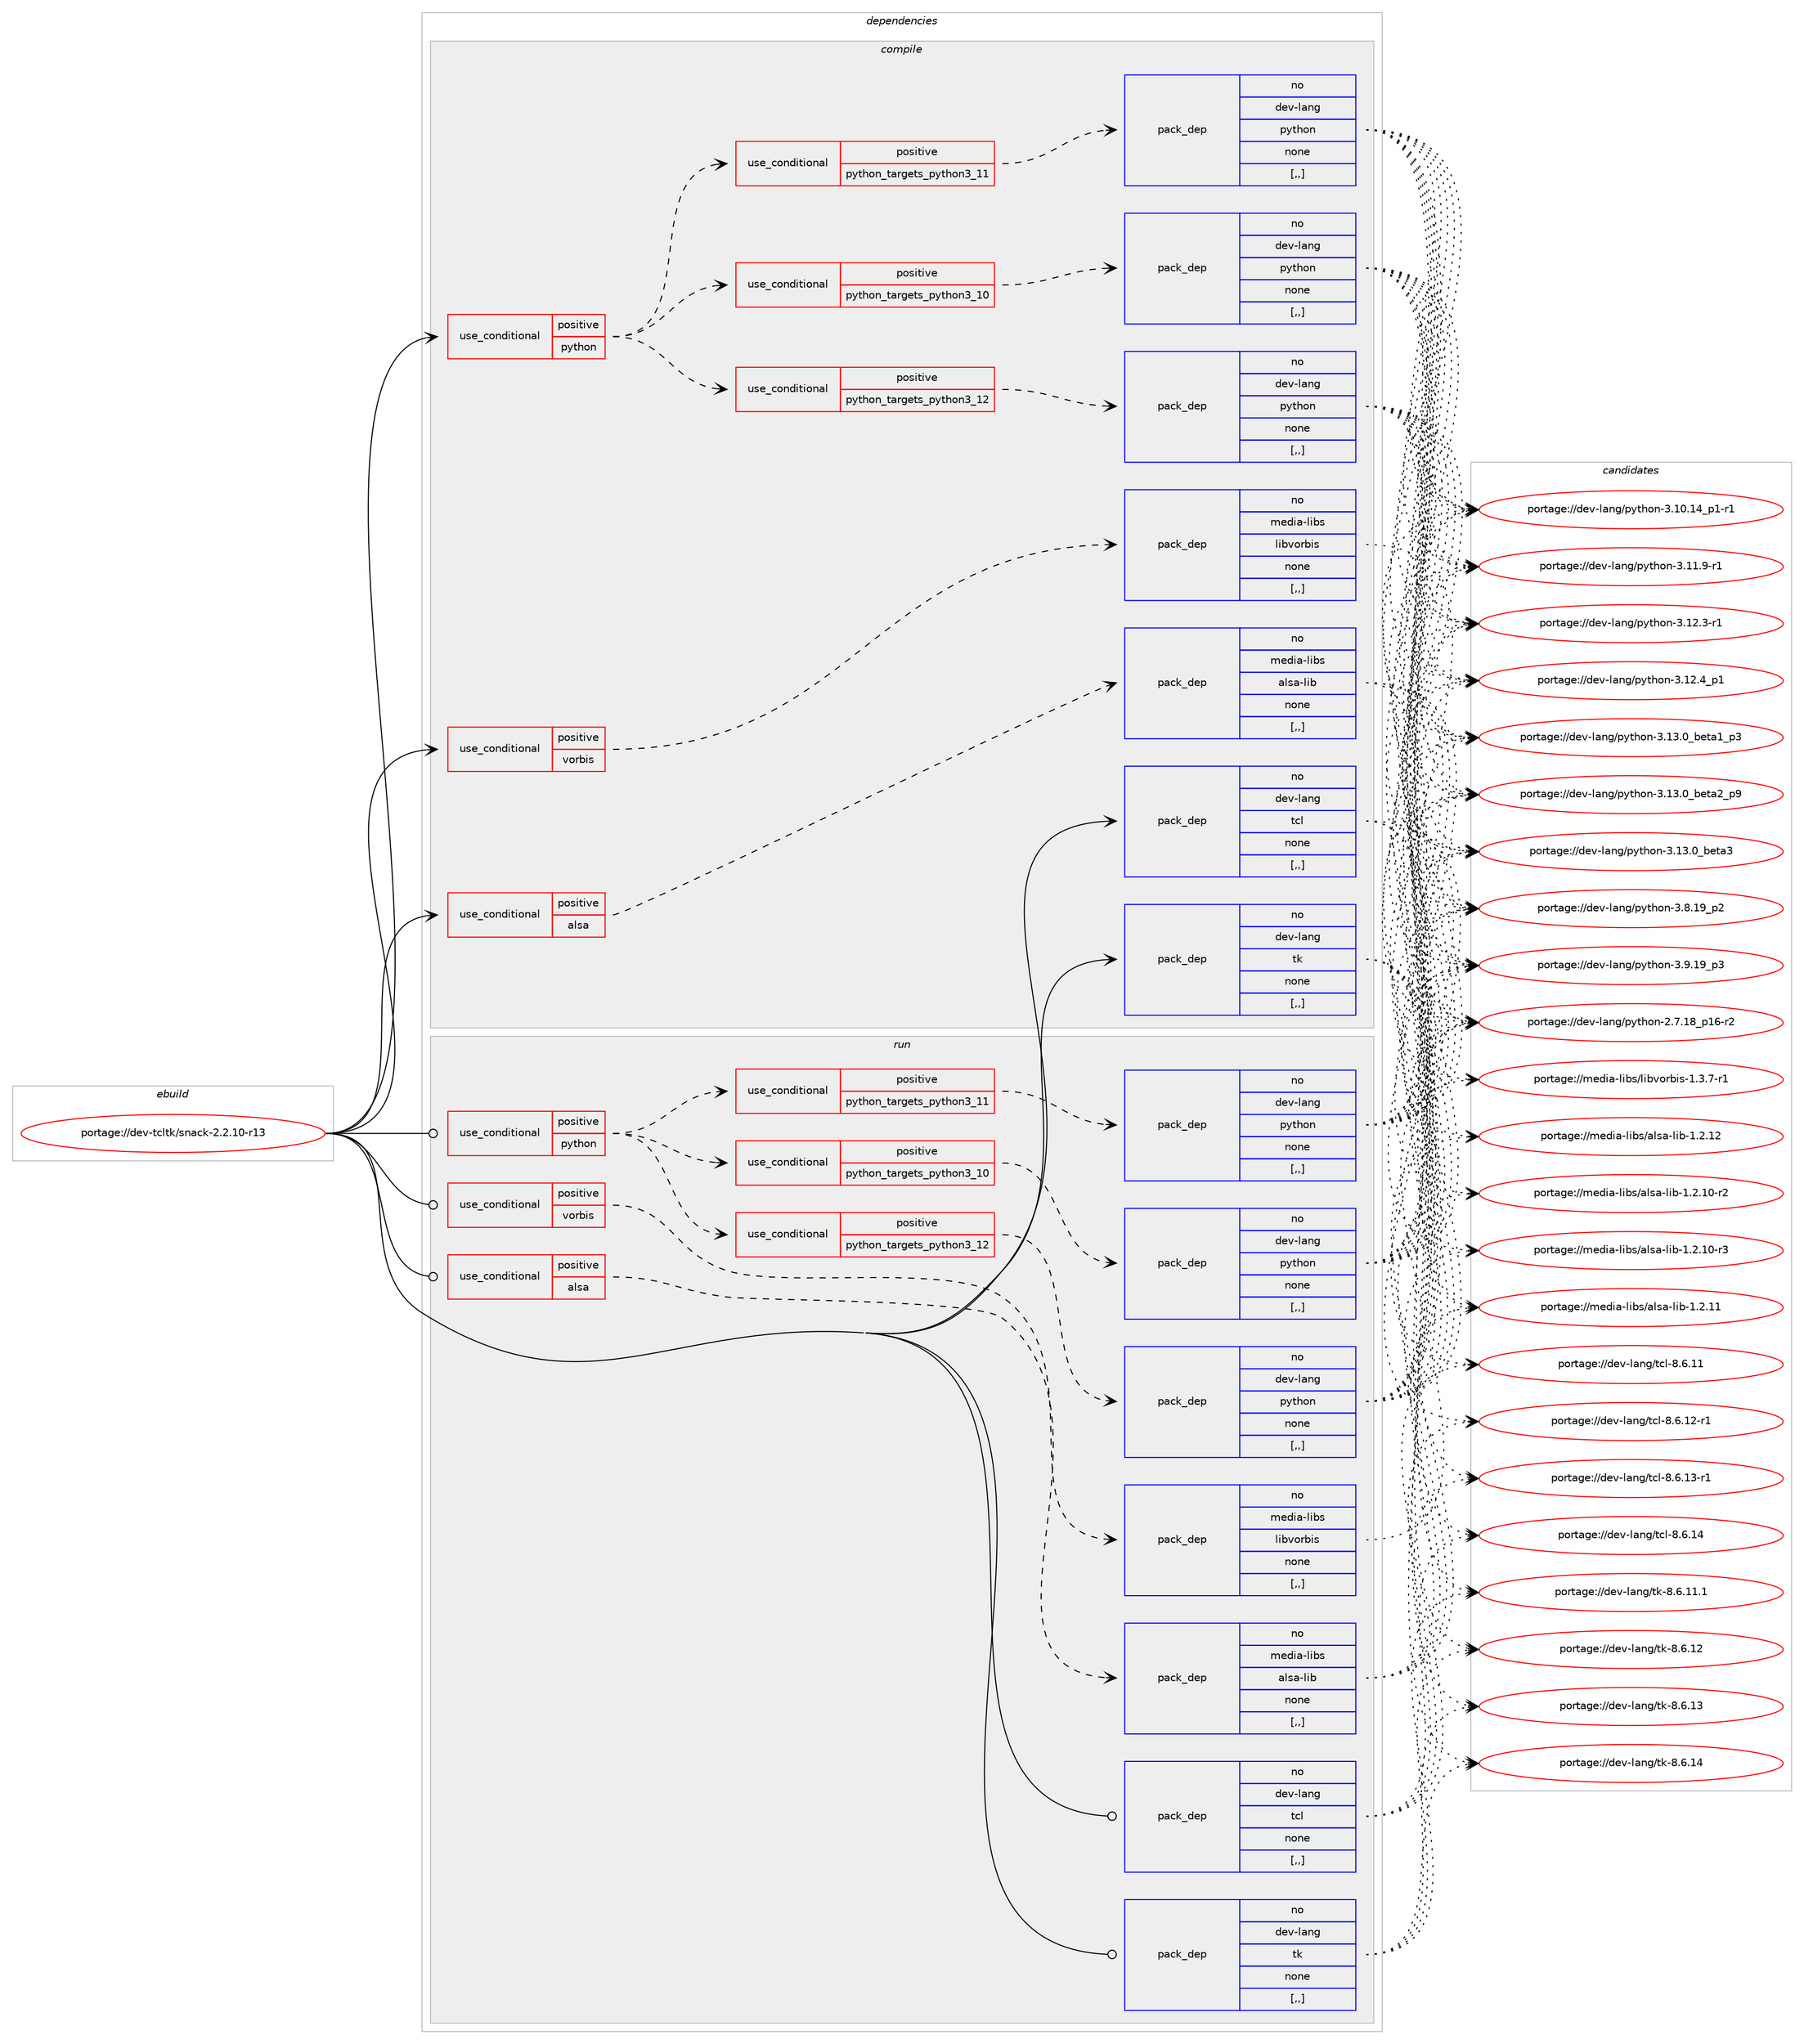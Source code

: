 digraph prolog {

# *************
# Graph options
# *************

newrank=true;
concentrate=true;
compound=true;
graph [rankdir=LR,fontname=Helvetica,fontsize=10,ranksep=1.5];#, ranksep=2.5, nodesep=0.2];
edge  [arrowhead=vee];
node  [fontname=Helvetica,fontsize=10];

# **********
# The ebuild
# **********

subgraph cluster_leftcol {
color=gray;
rank=same;
label=<<i>ebuild</i>>;
id [label="portage://dev-tcltk/snack-2.2.10-r13", color=red, width=4, href="../dev-tcltk/snack-2.2.10-r13.svg"];
}

# ****************
# The dependencies
# ****************

subgraph cluster_midcol {
color=gray;
label=<<i>dependencies</i>>;
subgraph cluster_compile {
fillcolor="#eeeeee";
style=filled;
label=<<i>compile</i>>;
subgraph cond57642 {
dependency204573 [label=<<TABLE BORDER="0" CELLBORDER="1" CELLSPACING="0" CELLPADDING="4"><TR><TD ROWSPAN="3" CELLPADDING="10">use_conditional</TD></TR><TR><TD>positive</TD></TR><TR><TD>alsa</TD></TR></TABLE>>, shape=none, color=red];
subgraph pack145557 {
dependency204574 [label=<<TABLE BORDER="0" CELLBORDER="1" CELLSPACING="0" CELLPADDING="4" WIDTH="220"><TR><TD ROWSPAN="6" CELLPADDING="30">pack_dep</TD></TR><TR><TD WIDTH="110">no</TD></TR><TR><TD>media-libs</TD></TR><TR><TD>alsa-lib</TD></TR><TR><TD>none</TD></TR><TR><TD>[,,]</TD></TR></TABLE>>, shape=none, color=blue];
}
dependency204573:e -> dependency204574:w [weight=20,style="dashed",arrowhead="vee"];
}
id:e -> dependency204573:w [weight=20,style="solid",arrowhead="vee"];
subgraph cond57643 {
dependency204575 [label=<<TABLE BORDER="0" CELLBORDER="1" CELLSPACING="0" CELLPADDING="4"><TR><TD ROWSPAN="3" CELLPADDING="10">use_conditional</TD></TR><TR><TD>positive</TD></TR><TR><TD>python</TD></TR></TABLE>>, shape=none, color=red];
subgraph cond57644 {
dependency204576 [label=<<TABLE BORDER="0" CELLBORDER="1" CELLSPACING="0" CELLPADDING="4"><TR><TD ROWSPAN="3" CELLPADDING="10">use_conditional</TD></TR><TR><TD>positive</TD></TR><TR><TD>python_targets_python3_10</TD></TR></TABLE>>, shape=none, color=red];
subgraph pack145558 {
dependency204577 [label=<<TABLE BORDER="0" CELLBORDER="1" CELLSPACING="0" CELLPADDING="4" WIDTH="220"><TR><TD ROWSPAN="6" CELLPADDING="30">pack_dep</TD></TR><TR><TD WIDTH="110">no</TD></TR><TR><TD>dev-lang</TD></TR><TR><TD>python</TD></TR><TR><TD>none</TD></TR><TR><TD>[,,]</TD></TR></TABLE>>, shape=none, color=blue];
}
dependency204576:e -> dependency204577:w [weight=20,style="dashed",arrowhead="vee"];
}
dependency204575:e -> dependency204576:w [weight=20,style="dashed",arrowhead="vee"];
subgraph cond57645 {
dependency204578 [label=<<TABLE BORDER="0" CELLBORDER="1" CELLSPACING="0" CELLPADDING="4"><TR><TD ROWSPAN="3" CELLPADDING="10">use_conditional</TD></TR><TR><TD>positive</TD></TR><TR><TD>python_targets_python3_11</TD></TR></TABLE>>, shape=none, color=red];
subgraph pack145559 {
dependency204579 [label=<<TABLE BORDER="0" CELLBORDER="1" CELLSPACING="0" CELLPADDING="4" WIDTH="220"><TR><TD ROWSPAN="6" CELLPADDING="30">pack_dep</TD></TR><TR><TD WIDTH="110">no</TD></TR><TR><TD>dev-lang</TD></TR><TR><TD>python</TD></TR><TR><TD>none</TD></TR><TR><TD>[,,]</TD></TR></TABLE>>, shape=none, color=blue];
}
dependency204578:e -> dependency204579:w [weight=20,style="dashed",arrowhead="vee"];
}
dependency204575:e -> dependency204578:w [weight=20,style="dashed",arrowhead="vee"];
subgraph cond57646 {
dependency204580 [label=<<TABLE BORDER="0" CELLBORDER="1" CELLSPACING="0" CELLPADDING="4"><TR><TD ROWSPAN="3" CELLPADDING="10">use_conditional</TD></TR><TR><TD>positive</TD></TR><TR><TD>python_targets_python3_12</TD></TR></TABLE>>, shape=none, color=red];
subgraph pack145560 {
dependency204581 [label=<<TABLE BORDER="0" CELLBORDER="1" CELLSPACING="0" CELLPADDING="4" WIDTH="220"><TR><TD ROWSPAN="6" CELLPADDING="30">pack_dep</TD></TR><TR><TD WIDTH="110">no</TD></TR><TR><TD>dev-lang</TD></TR><TR><TD>python</TD></TR><TR><TD>none</TD></TR><TR><TD>[,,]</TD></TR></TABLE>>, shape=none, color=blue];
}
dependency204580:e -> dependency204581:w [weight=20,style="dashed",arrowhead="vee"];
}
dependency204575:e -> dependency204580:w [weight=20,style="dashed",arrowhead="vee"];
}
id:e -> dependency204575:w [weight=20,style="solid",arrowhead="vee"];
subgraph cond57647 {
dependency204582 [label=<<TABLE BORDER="0" CELLBORDER="1" CELLSPACING="0" CELLPADDING="4"><TR><TD ROWSPAN="3" CELLPADDING="10">use_conditional</TD></TR><TR><TD>positive</TD></TR><TR><TD>vorbis</TD></TR></TABLE>>, shape=none, color=red];
subgraph pack145561 {
dependency204583 [label=<<TABLE BORDER="0" CELLBORDER="1" CELLSPACING="0" CELLPADDING="4" WIDTH="220"><TR><TD ROWSPAN="6" CELLPADDING="30">pack_dep</TD></TR><TR><TD WIDTH="110">no</TD></TR><TR><TD>media-libs</TD></TR><TR><TD>libvorbis</TD></TR><TR><TD>none</TD></TR><TR><TD>[,,]</TD></TR></TABLE>>, shape=none, color=blue];
}
dependency204582:e -> dependency204583:w [weight=20,style="dashed",arrowhead="vee"];
}
id:e -> dependency204582:w [weight=20,style="solid",arrowhead="vee"];
subgraph pack145562 {
dependency204584 [label=<<TABLE BORDER="0" CELLBORDER="1" CELLSPACING="0" CELLPADDING="4" WIDTH="220"><TR><TD ROWSPAN="6" CELLPADDING="30">pack_dep</TD></TR><TR><TD WIDTH="110">no</TD></TR><TR><TD>dev-lang</TD></TR><TR><TD>tcl</TD></TR><TR><TD>none</TD></TR><TR><TD>[,,]</TD></TR></TABLE>>, shape=none, color=blue];
}
id:e -> dependency204584:w [weight=20,style="solid",arrowhead="vee"];
subgraph pack145563 {
dependency204585 [label=<<TABLE BORDER="0" CELLBORDER="1" CELLSPACING="0" CELLPADDING="4" WIDTH="220"><TR><TD ROWSPAN="6" CELLPADDING="30">pack_dep</TD></TR><TR><TD WIDTH="110">no</TD></TR><TR><TD>dev-lang</TD></TR><TR><TD>tk</TD></TR><TR><TD>none</TD></TR><TR><TD>[,,]</TD></TR></TABLE>>, shape=none, color=blue];
}
id:e -> dependency204585:w [weight=20,style="solid",arrowhead="vee"];
}
subgraph cluster_compileandrun {
fillcolor="#eeeeee";
style=filled;
label=<<i>compile and run</i>>;
}
subgraph cluster_run {
fillcolor="#eeeeee";
style=filled;
label=<<i>run</i>>;
subgraph cond57648 {
dependency204586 [label=<<TABLE BORDER="0" CELLBORDER="1" CELLSPACING="0" CELLPADDING="4"><TR><TD ROWSPAN="3" CELLPADDING="10">use_conditional</TD></TR><TR><TD>positive</TD></TR><TR><TD>alsa</TD></TR></TABLE>>, shape=none, color=red];
subgraph pack145564 {
dependency204587 [label=<<TABLE BORDER="0" CELLBORDER="1" CELLSPACING="0" CELLPADDING="4" WIDTH="220"><TR><TD ROWSPAN="6" CELLPADDING="30">pack_dep</TD></TR><TR><TD WIDTH="110">no</TD></TR><TR><TD>media-libs</TD></TR><TR><TD>alsa-lib</TD></TR><TR><TD>none</TD></TR><TR><TD>[,,]</TD></TR></TABLE>>, shape=none, color=blue];
}
dependency204586:e -> dependency204587:w [weight=20,style="dashed",arrowhead="vee"];
}
id:e -> dependency204586:w [weight=20,style="solid",arrowhead="odot"];
subgraph cond57649 {
dependency204588 [label=<<TABLE BORDER="0" CELLBORDER="1" CELLSPACING="0" CELLPADDING="4"><TR><TD ROWSPAN="3" CELLPADDING="10">use_conditional</TD></TR><TR><TD>positive</TD></TR><TR><TD>python</TD></TR></TABLE>>, shape=none, color=red];
subgraph cond57650 {
dependency204589 [label=<<TABLE BORDER="0" CELLBORDER="1" CELLSPACING="0" CELLPADDING="4"><TR><TD ROWSPAN="3" CELLPADDING="10">use_conditional</TD></TR><TR><TD>positive</TD></TR><TR><TD>python_targets_python3_10</TD></TR></TABLE>>, shape=none, color=red];
subgraph pack145565 {
dependency204590 [label=<<TABLE BORDER="0" CELLBORDER="1" CELLSPACING="0" CELLPADDING="4" WIDTH="220"><TR><TD ROWSPAN="6" CELLPADDING="30">pack_dep</TD></TR><TR><TD WIDTH="110">no</TD></TR><TR><TD>dev-lang</TD></TR><TR><TD>python</TD></TR><TR><TD>none</TD></TR><TR><TD>[,,]</TD></TR></TABLE>>, shape=none, color=blue];
}
dependency204589:e -> dependency204590:w [weight=20,style="dashed",arrowhead="vee"];
}
dependency204588:e -> dependency204589:w [weight=20,style="dashed",arrowhead="vee"];
subgraph cond57651 {
dependency204591 [label=<<TABLE BORDER="0" CELLBORDER="1" CELLSPACING="0" CELLPADDING="4"><TR><TD ROWSPAN="3" CELLPADDING="10">use_conditional</TD></TR><TR><TD>positive</TD></TR><TR><TD>python_targets_python3_11</TD></TR></TABLE>>, shape=none, color=red];
subgraph pack145566 {
dependency204592 [label=<<TABLE BORDER="0" CELLBORDER="1" CELLSPACING="0" CELLPADDING="4" WIDTH="220"><TR><TD ROWSPAN="6" CELLPADDING="30">pack_dep</TD></TR><TR><TD WIDTH="110">no</TD></TR><TR><TD>dev-lang</TD></TR><TR><TD>python</TD></TR><TR><TD>none</TD></TR><TR><TD>[,,]</TD></TR></TABLE>>, shape=none, color=blue];
}
dependency204591:e -> dependency204592:w [weight=20,style="dashed",arrowhead="vee"];
}
dependency204588:e -> dependency204591:w [weight=20,style="dashed",arrowhead="vee"];
subgraph cond57652 {
dependency204593 [label=<<TABLE BORDER="0" CELLBORDER="1" CELLSPACING="0" CELLPADDING="4"><TR><TD ROWSPAN="3" CELLPADDING="10">use_conditional</TD></TR><TR><TD>positive</TD></TR><TR><TD>python_targets_python3_12</TD></TR></TABLE>>, shape=none, color=red];
subgraph pack145567 {
dependency204594 [label=<<TABLE BORDER="0" CELLBORDER="1" CELLSPACING="0" CELLPADDING="4" WIDTH="220"><TR><TD ROWSPAN="6" CELLPADDING="30">pack_dep</TD></TR><TR><TD WIDTH="110">no</TD></TR><TR><TD>dev-lang</TD></TR><TR><TD>python</TD></TR><TR><TD>none</TD></TR><TR><TD>[,,]</TD></TR></TABLE>>, shape=none, color=blue];
}
dependency204593:e -> dependency204594:w [weight=20,style="dashed",arrowhead="vee"];
}
dependency204588:e -> dependency204593:w [weight=20,style="dashed",arrowhead="vee"];
}
id:e -> dependency204588:w [weight=20,style="solid",arrowhead="odot"];
subgraph cond57653 {
dependency204595 [label=<<TABLE BORDER="0" CELLBORDER="1" CELLSPACING="0" CELLPADDING="4"><TR><TD ROWSPAN="3" CELLPADDING="10">use_conditional</TD></TR><TR><TD>positive</TD></TR><TR><TD>vorbis</TD></TR></TABLE>>, shape=none, color=red];
subgraph pack145568 {
dependency204596 [label=<<TABLE BORDER="0" CELLBORDER="1" CELLSPACING="0" CELLPADDING="4" WIDTH="220"><TR><TD ROWSPAN="6" CELLPADDING="30">pack_dep</TD></TR><TR><TD WIDTH="110">no</TD></TR><TR><TD>media-libs</TD></TR><TR><TD>libvorbis</TD></TR><TR><TD>none</TD></TR><TR><TD>[,,]</TD></TR></TABLE>>, shape=none, color=blue];
}
dependency204595:e -> dependency204596:w [weight=20,style="dashed",arrowhead="vee"];
}
id:e -> dependency204595:w [weight=20,style="solid",arrowhead="odot"];
subgraph pack145569 {
dependency204597 [label=<<TABLE BORDER="0" CELLBORDER="1" CELLSPACING="0" CELLPADDING="4" WIDTH="220"><TR><TD ROWSPAN="6" CELLPADDING="30">pack_dep</TD></TR><TR><TD WIDTH="110">no</TD></TR><TR><TD>dev-lang</TD></TR><TR><TD>tcl</TD></TR><TR><TD>none</TD></TR><TR><TD>[,,]</TD></TR></TABLE>>, shape=none, color=blue];
}
id:e -> dependency204597:w [weight=20,style="solid",arrowhead="odot"];
subgraph pack145570 {
dependency204598 [label=<<TABLE BORDER="0" CELLBORDER="1" CELLSPACING="0" CELLPADDING="4" WIDTH="220"><TR><TD ROWSPAN="6" CELLPADDING="30">pack_dep</TD></TR><TR><TD WIDTH="110">no</TD></TR><TR><TD>dev-lang</TD></TR><TR><TD>tk</TD></TR><TR><TD>none</TD></TR><TR><TD>[,,]</TD></TR></TABLE>>, shape=none, color=blue];
}
id:e -> dependency204598:w [weight=20,style="solid",arrowhead="odot"];
}
}

# **************
# The candidates
# **************

subgraph cluster_choices {
rank=same;
color=gray;
label=<<i>candidates</i>>;

subgraph choice145557 {
color=black;
nodesep=1;
choice1091011001059745108105981154797108115974510810598454946504649484511450 [label="portage://media-libs/alsa-lib-1.2.10-r2", color=red, width=4,href="../media-libs/alsa-lib-1.2.10-r2.svg"];
choice1091011001059745108105981154797108115974510810598454946504649484511451 [label="portage://media-libs/alsa-lib-1.2.10-r3", color=red, width=4,href="../media-libs/alsa-lib-1.2.10-r3.svg"];
choice109101100105974510810598115479710811597451081059845494650464949 [label="portage://media-libs/alsa-lib-1.2.11", color=red, width=4,href="../media-libs/alsa-lib-1.2.11.svg"];
choice109101100105974510810598115479710811597451081059845494650464950 [label="portage://media-libs/alsa-lib-1.2.12", color=red, width=4,href="../media-libs/alsa-lib-1.2.12.svg"];
dependency204574:e -> choice1091011001059745108105981154797108115974510810598454946504649484511450:w [style=dotted,weight="100"];
dependency204574:e -> choice1091011001059745108105981154797108115974510810598454946504649484511451:w [style=dotted,weight="100"];
dependency204574:e -> choice109101100105974510810598115479710811597451081059845494650464949:w [style=dotted,weight="100"];
dependency204574:e -> choice109101100105974510810598115479710811597451081059845494650464950:w [style=dotted,weight="100"];
}
subgraph choice145558 {
color=black;
nodesep=1;
choice100101118451089711010347112121116104111110455046554649569511249544511450 [label="portage://dev-lang/python-2.7.18_p16-r2", color=red, width=4,href="../dev-lang/python-2.7.18_p16-r2.svg"];
choice100101118451089711010347112121116104111110455146494846495295112494511449 [label="portage://dev-lang/python-3.10.14_p1-r1", color=red, width=4,href="../dev-lang/python-3.10.14_p1-r1.svg"];
choice100101118451089711010347112121116104111110455146494946574511449 [label="portage://dev-lang/python-3.11.9-r1", color=red, width=4,href="../dev-lang/python-3.11.9-r1.svg"];
choice100101118451089711010347112121116104111110455146495046514511449 [label="portage://dev-lang/python-3.12.3-r1", color=red, width=4,href="../dev-lang/python-3.12.3-r1.svg"];
choice100101118451089711010347112121116104111110455146495046529511249 [label="portage://dev-lang/python-3.12.4_p1", color=red, width=4,href="../dev-lang/python-3.12.4_p1.svg"];
choice10010111845108971101034711212111610411111045514649514648959810111697499511251 [label="portage://dev-lang/python-3.13.0_beta1_p3", color=red, width=4,href="../dev-lang/python-3.13.0_beta1_p3.svg"];
choice10010111845108971101034711212111610411111045514649514648959810111697509511257 [label="portage://dev-lang/python-3.13.0_beta2_p9", color=red, width=4,href="../dev-lang/python-3.13.0_beta2_p9.svg"];
choice1001011184510897110103471121211161041111104551464951464895981011169751 [label="portage://dev-lang/python-3.13.0_beta3", color=red, width=4,href="../dev-lang/python-3.13.0_beta3.svg"];
choice100101118451089711010347112121116104111110455146564649579511250 [label="portage://dev-lang/python-3.8.19_p2", color=red, width=4,href="../dev-lang/python-3.8.19_p2.svg"];
choice100101118451089711010347112121116104111110455146574649579511251 [label="portage://dev-lang/python-3.9.19_p3", color=red, width=4,href="../dev-lang/python-3.9.19_p3.svg"];
dependency204577:e -> choice100101118451089711010347112121116104111110455046554649569511249544511450:w [style=dotted,weight="100"];
dependency204577:e -> choice100101118451089711010347112121116104111110455146494846495295112494511449:w [style=dotted,weight="100"];
dependency204577:e -> choice100101118451089711010347112121116104111110455146494946574511449:w [style=dotted,weight="100"];
dependency204577:e -> choice100101118451089711010347112121116104111110455146495046514511449:w [style=dotted,weight="100"];
dependency204577:e -> choice100101118451089711010347112121116104111110455146495046529511249:w [style=dotted,weight="100"];
dependency204577:e -> choice10010111845108971101034711212111610411111045514649514648959810111697499511251:w [style=dotted,weight="100"];
dependency204577:e -> choice10010111845108971101034711212111610411111045514649514648959810111697509511257:w [style=dotted,weight="100"];
dependency204577:e -> choice1001011184510897110103471121211161041111104551464951464895981011169751:w [style=dotted,weight="100"];
dependency204577:e -> choice100101118451089711010347112121116104111110455146564649579511250:w [style=dotted,weight="100"];
dependency204577:e -> choice100101118451089711010347112121116104111110455146574649579511251:w [style=dotted,weight="100"];
}
subgraph choice145559 {
color=black;
nodesep=1;
choice100101118451089711010347112121116104111110455046554649569511249544511450 [label="portage://dev-lang/python-2.7.18_p16-r2", color=red, width=4,href="../dev-lang/python-2.7.18_p16-r2.svg"];
choice100101118451089711010347112121116104111110455146494846495295112494511449 [label="portage://dev-lang/python-3.10.14_p1-r1", color=red, width=4,href="../dev-lang/python-3.10.14_p1-r1.svg"];
choice100101118451089711010347112121116104111110455146494946574511449 [label="portage://dev-lang/python-3.11.9-r1", color=red, width=4,href="../dev-lang/python-3.11.9-r1.svg"];
choice100101118451089711010347112121116104111110455146495046514511449 [label="portage://dev-lang/python-3.12.3-r1", color=red, width=4,href="../dev-lang/python-3.12.3-r1.svg"];
choice100101118451089711010347112121116104111110455146495046529511249 [label="portage://dev-lang/python-3.12.4_p1", color=red, width=4,href="../dev-lang/python-3.12.4_p1.svg"];
choice10010111845108971101034711212111610411111045514649514648959810111697499511251 [label="portage://dev-lang/python-3.13.0_beta1_p3", color=red, width=4,href="../dev-lang/python-3.13.0_beta1_p3.svg"];
choice10010111845108971101034711212111610411111045514649514648959810111697509511257 [label="portage://dev-lang/python-3.13.0_beta2_p9", color=red, width=4,href="../dev-lang/python-3.13.0_beta2_p9.svg"];
choice1001011184510897110103471121211161041111104551464951464895981011169751 [label="portage://dev-lang/python-3.13.0_beta3", color=red, width=4,href="../dev-lang/python-3.13.0_beta3.svg"];
choice100101118451089711010347112121116104111110455146564649579511250 [label="portage://dev-lang/python-3.8.19_p2", color=red, width=4,href="../dev-lang/python-3.8.19_p2.svg"];
choice100101118451089711010347112121116104111110455146574649579511251 [label="portage://dev-lang/python-3.9.19_p3", color=red, width=4,href="../dev-lang/python-3.9.19_p3.svg"];
dependency204579:e -> choice100101118451089711010347112121116104111110455046554649569511249544511450:w [style=dotted,weight="100"];
dependency204579:e -> choice100101118451089711010347112121116104111110455146494846495295112494511449:w [style=dotted,weight="100"];
dependency204579:e -> choice100101118451089711010347112121116104111110455146494946574511449:w [style=dotted,weight="100"];
dependency204579:e -> choice100101118451089711010347112121116104111110455146495046514511449:w [style=dotted,weight="100"];
dependency204579:e -> choice100101118451089711010347112121116104111110455146495046529511249:w [style=dotted,weight="100"];
dependency204579:e -> choice10010111845108971101034711212111610411111045514649514648959810111697499511251:w [style=dotted,weight="100"];
dependency204579:e -> choice10010111845108971101034711212111610411111045514649514648959810111697509511257:w [style=dotted,weight="100"];
dependency204579:e -> choice1001011184510897110103471121211161041111104551464951464895981011169751:w [style=dotted,weight="100"];
dependency204579:e -> choice100101118451089711010347112121116104111110455146564649579511250:w [style=dotted,weight="100"];
dependency204579:e -> choice100101118451089711010347112121116104111110455146574649579511251:w [style=dotted,weight="100"];
}
subgraph choice145560 {
color=black;
nodesep=1;
choice100101118451089711010347112121116104111110455046554649569511249544511450 [label="portage://dev-lang/python-2.7.18_p16-r2", color=red, width=4,href="../dev-lang/python-2.7.18_p16-r2.svg"];
choice100101118451089711010347112121116104111110455146494846495295112494511449 [label="portage://dev-lang/python-3.10.14_p1-r1", color=red, width=4,href="../dev-lang/python-3.10.14_p1-r1.svg"];
choice100101118451089711010347112121116104111110455146494946574511449 [label="portage://dev-lang/python-3.11.9-r1", color=red, width=4,href="../dev-lang/python-3.11.9-r1.svg"];
choice100101118451089711010347112121116104111110455146495046514511449 [label="portage://dev-lang/python-3.12.3-r1", color=red, width=4,href="../dev-lang/python-3.12.3-r1.svg"];
choice100101118451089711010347112121116104111110455146495046529511249 [label="portage://dev-lang/python-3.12.4_p1", color=red, width=4,href="../dev-lang/python-3.12.4_p1.svg"];
choice10010111845108971101034711212111610411111045514649514648959810111697499511251 [label="portage://dev-lang/python-3.13.0_beta1_p3", color=red, width=4,href="../dev-lang/python-3.13.0_beta1_p3.svg"];
choice10010111845108971101034711212111610411111045514649514648959810111697509511257 [label="portage://dev-lang/python-3.13.0_beta2_p9", color=red, width=4,href="../dev-lang/python-3.13.0_beta2_p9.svg"];
choice1001011184510897110103471121211161041111104551464951464895981011169751 [label="portage://dev-lang/python-3.13.0_beta3", color=red, width=4,href="../dev-lang/python-3.13.0_beta3.svg"];
choice100101118451089711010347112121116104111110455146564649579511250 [label="portage://dev-lang/python-3.8.19_p2", color=red, width=4,href="../dev-lang/python-3.8.19_p2.svg"];
choice100101118451089711010347112121116104111110455146574649579511251 [label="portage://dev-lang/python-3.9.19_p3", color=red, width=4,href="../dev-lang/python-3.9.19_p3.svg"];
dependency204581:e -> choice100101118451089711010347112121116104111110455046554649569511249544511450:w [style=dotted,weight="100"];
dependency204581:e -> choice100101118451089711010347112121116104111110455146494846495295112494511449:w [style=dotted,weight="100"];
dependency204581:e -> choice100101118451089711010347112121116104111110455146494946574511449:w [style=dotted,weight="100"];
dependency204581:e -> choice100101118451089711010347112121116104111110455146495046514511449:w [style=dotted,weight="100"];
dependency204581:e -> choice100101118451089711010347112121116104111110455146495046529511249:w [style=dotted,weight="100"];
dependency204581:e -> choice10010111845108971101034711212111610411111045514649514648959810111697499511251:w [style=dotted,weight="100"];
dependency204581:e -> choice10010111845108971101034711212111610411111045514649514648959810111697509511257:w [style=dotted,weight="100"];
dependency204581:e -> choice1001011184510897110103471121211161041111104551464951464895981011169751:w [style=dotted,weight="100"];
dependency204581:e -> choice100101118451089711010347112121116104111110455146564649579511250:w [style=dotted,weight="100"];
dependency204581:e -> choice100101118451089711010347112121116104111110455146574649579511251:w [style=dotted,weight="100"];
}
subgraph choice145561 {
color=black;
nodesep=1;
choice1091011001059745108105981154710810598118111114981051154549465146554511449 [label="portage://media-libs/libvorbis-1.3.7-r1", color=red, width=4,href="../media-libs/libvorbis-1.3.7-r1.svg"];
dependency204583:e -> choice1091011001059745108105981154710810598118111114981051154549465146554511449:w [style=dotted,weight="100"];
}
subgraph choice145562 {
color=black;
nodesep=1;
choice1001011184510897110103471169910845564654464949 [label="portage://dev-lang/tcl-8.6.11", color=red, width=4,href="../dev-lang/tcl-8.6.11.svg"];
choice10010111845108971101034711699108455646544649504511449 [label="portage://dev-lang/tcl-8.6.12-r1", color=red, width=4,href="../dev-lang/tcl-8.6.12-r1.svg"];
choice10010111845108971101034711699108455646544649514511449 [label="portage://dev-lang/tcl-8.6.13-r1", color=red, width=4,href="../dev-lang/tcl-8.6.13-r1.svg"];
choice1001011184510897110103471169910845564654464952 [label="portage://dev-lang/tcl-8.6.14", color=red, width=4,href="../dev-lang/tcl-8.6.14.svg"];
dependency204584:e -> choice1001011184510897110103471169910845564654464949:w [style=dotted,weight="100"];
dependency204584:e -> choice10010111845108971101034711699108455646544649504511449:w [style=dotted,weight="100"];
dependency204584:e -> choice10010111845108971101034711699108455646544649514511449:w [style=dotted,weight="100"];
dependency204584:e -> choice1001011184510897110103471169910845564654464952:w [style=dotted,weight="100"];
}
subgraph choice145563 {
color=black;
nodesep=1;
choice100101118451089711010347116107455646544649494649 [label="portage://dev-lang/tk-8.6.11.1", color=red, width=4,href="../dev-lang/tk-8.6.11.1.svg"];
choice10010111845108971101034711610745564654464950 [label="portage://dev-lang/tk-8.6.12", color=red, width=4,href="../dev-lang/tk-8.6.12.svg"];
choice10010111845108971101034711610745564654464951 [label="portage://dev-lang/tk-8.6.13", color=red, width=4,href="../dev-lang/tk-8.6.13.svg"];
choice10010111845108971101034711610745564654464952 [label="portage://dev-lang/tk-8.6.14", color=red, width=4,href="../dev-lang/tk-8.6.14.svg"];
dependency204585:e -> choice100101118451089711010347116107455646544649494649:w [style=dotted,weight="100"];
dependency204585:e -> choice10010111845108971101034711610745564654464950:w [style=dotted,weight="100"];
dependency204585:e -> choice10010111845108971101034711610745564654464951:w [style=dotted,weight="100"];
dependency204585:e -> choice10010111845108971101034711610745564654464952:w [style=dotted,weight="100"];
}
subgraph choice145564 {
color=black;
nodesep=1;
choice1091011001059745108105981154797108115974510810598454946504649484511450 [label="portage://media-libs/alsa-lib-1.2.10-r2", color=red, width=4,href="../media-libs/alsa-lib-1.2.10-r2.svg"];
choice1091011001059745108105981154797108115974510810598454946504649484511451 [label="portage://media-libs/alsa-lib-1.2.10-r3", color=red, width=4,href="../media-libs/alsa-lib-1.2.10-r3.svg"];
choice109101100105974510810598115479710811597451081059845494650464949 [label="portage://media-libs/alsa-lib-1.2.11", color=red, width=4,href="../media-libs/alsa-lib-1.2.11.svg"];
choice109101100105974510810598115479710811597451081059845494650464950 [label="portage://media-libs/alsa-lib-1.2.12", color=red, width=4,href="../media-libs/alsa-lib-1.2.12.svg"];
dependency204587:e -> choice1091011001059745108105981154797108115974510810598454946504649484511450:w [style=dotted,weight="100"];
dependency204587:e -> choice1091011001059745108105981154797108115974510810598454946504649484511451:w [style=dotted,weight="100"];
dependency204587:e -> choice109101100105974510810598115479710811597451081059845494650464949:w [style=dotted,weight="100"];
dependency204587:e -> choice109101100105974510810598115479710811597451081059845494650464950:w [style=dotted,weight="100"];
}
subgraph choice145565 {
color=black;
nodesep=1;
choice100101118451089711010347112121116104111110455046554649569511249544511450 [label="portage://dev-lang/python-2.7.18_p16-r2", color=red, width=4,href="../dev-lang/python-2.7.18_p16-r2.svg"];
choice100101118451089711010347112121116104111110455146494846495295112494511449 [label="portage://dev-lang/python-3.10.14_p1-r1", color=red, width=4,href="../dev-lang/python-3.10.14_p1-r1.svg"];
choice100101118451089711010347112121116104111110455146494946574511449 [label="portage://dev-lang/python-3.11.9-r1", color=red, width=4,href="../dev-lang/python-3.11.9-r1.svg"];
choice100101118451089711010347112121116104111110455146495046514511449 [label="portage://dev-lang/python-3.12.3-r1", color=red, width=4,href="../dev-lang/python-3.12.3-r1.svg"];
choice100101118451089711010347112121116104111110455146495046529511249 [label="portage://dev-lang/python-3.12.4_p1", color=red, width=4,href="../dev-lang/python-3.12.4_p1.svg"];
choice10010111845108971101034711212111610411111045514649514648959810111697499511251 [label="portage://dev-lang/python-3.13.0_beta1_p3", color=red, width=4,href="../dev-lang/python-3.13.0_beta1_p3.svg"];
choice10010111845108971101034711212111610411111045514649514648959810111697509511257 [label="portage://dev-lang/python-3.13.0_beta2_p9", color=red, width=4,href="../dev-lang/python-3.13.0_beta2_p9.svg"];
choice1001011184510897110103471121211161041111104551464951464895981011169751 [label="portage://dev-lang/python-3.13.0_beta3", color=red, width=4,href="../dev-lang/python-3.13.0_beta3.svg"];
choice100101118451089711010347112121116104111110455146564649579511250 [label="portage://dev-lang/python-3.8.19_p2", color=red, width=4,href="../dev-lang/python-3.8.19_p2.svg"];
choice100101118451089711010347112121116104111110455146574649579511251 [label="portage://dev-lang/python-3.9.19_p3", color=red, width=4,href="../dev-lang/python-3.9.19_p3.svg"];
dependency204590:e -> choice100101118451089711010347112121116104111110455046554649569511249544511450:w [style=dotted,weight="100"];
dependency204590:e -> choice100101118451089711010347112121116104111110455146494846495295112494511449:w [style=dotted,weight="100"];
dependency204590:e -> choice100101118451089711010347112121116104111110455146494946574511449:w [style=dotted,weight="100"];
dependency204590:e -> choice100101118451089711010347112121116104111110455146495046514511449:w [style=dotted,weight="100"];
dependency204590:e -> choice100101118451089711010347112121116104111110455146495046529511249:w [style=dotted,weight="100"];
dependency204590:e -> choice10010111845108971101034711212111610411111045514649514648959810111697499511251:w [style=dotted,weight="100"];
dependency204590:e -> choice10010111845108971101034711212111610411111045514649514648959810111697509511257:w [style=dotted,weight="100"];
dependency204590:e -> choice1001011184510897110103471121211161041111104551464951464895981011169751:w [style=dotted,weight="100"];
dependency204590:e -> choice100101118451089711010347112121116104111110455146564649579511250:w [style=dotted,weight="100"];
dependency204590:e -> choice100101118451089711010347112121116104111110455146574649579511251:w [style=dotted,weight="100"];
}
subgraph choice145566 {
color=black;
nodesep=1;
choice100101118451089711010347112121116104111110455046554649569511249544511450 [label="portage://dev-lang/python-2.7.18_p16-r2", color=red, width=4,href="../dev-lang/python-2.7.18_p16-r2.svg"];
choice100101118451089711010347112121116104111110455146494846495295112494511449 [label="portage://dev-lang/python-3.10.14_p1-r1", color=red, width=4,href="../dev-lang/python-3.10.14_p1-r1.svg"];
choice100101118451089711010347112121116104111110455146494946574511449 [label="portage://dev-lang/python-3.11.9-r1", color=red, width=4,href="../dev-lang/python-3.11.9-r1.svg"];
choice100101118451089711010347112121116104111110455146495046514511449 [label="portage://dev-lang/python-3.12.3-r1", color=red, width=4,href="../dev-lang/python-3.12.3-r1.svg"];
choice100101118451089711010347112121116104111110455146495046529511249 [label="portage://dev-lang/python-3.12.4_p1", color=red, width=4,href="../dev-lang/python-3.12.4_p1.svg"];
choice10010111845108971101034711212111610411111045514649514648959810111697499511251 [label="portage://dev-lang/python-3.13.0_beta1_p3", color=red, width=4,href="../dev-lang/python-3.13.0_beta1_p3.svg"];
choice10010111845108971101034711212111610411111045514649514648959810111697509511257 [label="portage://dev-lang/python-3.13.0_beta2_p9", color=red, width=4,href="../dev-lang/python-3.13.0_beta2_p9.svg"];
choice1001011184510897110103471121211161041111104551464951464895981011169751 [label="portage://dev-lang/python-3.13.0_beta3", color=red, width=4,href="../dev-lang/python-3.13.0_beta3.svg"];
choice100101118451089711010347112121116104111110455146564649579511250 [label="portage://dev-lang/python-3.8.19_p2", color=red, width=4,href="../dev-lang/python-3.8.19_p2.svg"];
choice100101118451089711010347112121116104111110455146574649579511251 [label="portage://dev-lang/python-3.9.19_p3", color=red, width=4,href="../dev-lang/python-3.9.19_p3.svg"];
dependency204592:e -> choice100101118451089711010347112121116104111110455046554649569511249544511450:w [style=dotted,weight="100"];
dependency204592:e -> choice100101118451089711010347112121116104111110455146494846495295112494511449:w [style=dotted,weight="100"];
dependency204592:e -> choice100101118451089711010347112121116104111110455146494946574511449:w [style=dotted,weight="100"];
dependency204592:e -> choice100101118451089711010347112121116104111110455146495046514511449:w [style=dotted,weight="100"];
dependency204592:e -> choice100101118451089711010347112121116104111110455146495046529511249:w [style=dotted,weight="100"];
dependency204592:e -> choice10010111845108971101034711212111610411111045514649514648959810111697499511251:w [style=dotted,weight="100"];
dependency204592:e -> choice10010111845108971101034711212111610411111045514649514648959810111697509511257:w [style=dotted,weight="100"];
dependency204592:e -> choice1001011184510897110103471121211161041111104551464951464895981011169751:w [style=dotted,weight="100"];
dependency204592:e -> choice100101118451089711010347112121116104111110455146564649579511250:w [style=dotted,weight="100"];
dependency204592:e -> choice100101118451089711010347112121116104111110455146574649579511251:w [style=dotted,weight="100"];
}
subgraph choice145567 {
color=black;
nodesep=1;
choice100101118451089711010347112121116104111110455046554649569511249544511450 [label="portage://dev-lang/python-2.7.18_p16-r2", color=red, width=4,href="../dev-lang/python-2.7.18_p16-r2.svg"];
choice100101118451089711010347112121116104111110455146494846495295112494511449 [label="portage://dev-lang/python-3.10.14_p1-r1", color=red, width=4,href="../dev-lang/python-3.10.14_p1-r1.svg"];
choice100101118451089711010347112121116104111110455146494946574511449 [label="portage://dev-lang/python-3.11.9-r1", color=red, width=4,href="../dev-lang/python-3.11.9-r1.svg"];
choice100101118451089711010347112121116104111110455146495046514511449 [label="portage://dev-lang/python-3.12.3-r1", color=red, width=4,href="../dev-lang/python-3.12.3-r1.svg"];
choice100101118451089711010347112121116104111110455146495046529511249 [label="portage://dev-lang/python-3.12.4_p1", color=red, width=4,href="../dev-lang/python-3.12.4_p1.svg"];
choice10010111845108971101034711212111610411111045514649514648959810111697499511251 [label="portage://dev-lang/python-3.13.0_beta1_p3", color=red, width=4,href="../dev-lang/python-3.13.0_beta1_p3.svg"];
choice10010111845108971101034711212111610411111045514649514648959810111697509511257 [label="portage://dev-lang/python-3.13.0_beta2_p9", color=red, width=4,href="../dev-lang/python-3.13.0_beta2_p9.svg"];
choice1001011184510897110103471121211161041111104551464951464895981011169751 [label="portage://dev-lang/python-3.13.0_beta3", color=red, width=4,href="../dev-lang/python-3.13.0_beta3.svg"];
choice100101118451089711010347112121116104111110455146564649579511250 [label="portage://dev-lang/python-3.8.19_p2", color=red, width=4,href="../dev-lang/python-3.8.19_p2.svg"];
choice100101118451089711010347112121116104111110455146574649579511251 [label="portage://dev-lang/python-3.9.19_p3", color=red, width=4,href="../dev-lang/python-3.9.19_p3.svg"];
dependency204594:e -> choice100101118451089711010347112121116104111110455046554649569511249544511450:w [style=dotted,weight="100"];
dependency204594:e -> choice100101118451089711010347112121116104111110455146494846495295112494511449:w [style=dotted,weight="100"];
dependency204594:e -> choice100101118451089711010347112121116104111110455146494946574511449:w [style=dotted,weight="100"];
dependency204594:e -> choice100101118451089711010347112121116104111110455146495046514511449:w [style=dotted,weight="100"];
dependency204594:e -> choice100101118451089711010347112121116104111110455146495046529511249:w [style=dotted,weight="100"];
dependency204594:e -> choice10010111845108971101034711212111610411111045514649514648959810111697499511251:w [style=dotted,weight="100"];
dependency204594:e -> choice10010111845108971101034711212111610411111045514649514648959810111697509511257:w [style=dotted,weight="100"];
dependency204594:e -> choice1001011184510897110103471121211161041111104551464951464895981011169751:w [style=dotted,weight="100"];
dependency204594:e -> choice100101118451089711010347112121116104111110455146564649579511250:w [style=dotted,weight="100"];
dependency204594:e -> choice100101118451089711010347112121116104111110455146574649579511251:w [style=dotted,weight="100"];
}
subgraph choice145568 {
color=black;
nodesep=1;
choice1091011001059745108105981154710810598118111114981051154549465146554511449 [label="portage://media-libs/libvorbis-1.3.7-r1", color=red, width=4,href="../media-libs/libvorbis-1.3.7-r1.svg"];
dependency204596:e -> choice1091011001059745108105981154710810598118111114981051154549465146554511449:w [style=dotted,weight="100"];
}
subgraph choice145569 {
color=black;
nodesep=1;
choice1001011184510897110103471169910845564654464949 [label="portage://dev-lang/tcl-8.6.11", color=red, width=4,href="../dev-lang/tcl-8.6.11.svg"];
choice10010111845108971101034711699108455646544649504511449 [label="portage://dev-lang/tcl-8.6.12-r1", color=red, width=4,href="../dev-lang/tcl-8.6.12-r1.svg"];
choice10010111845108971101034711699108455646544649514511449 [label="portage://dev-lang/tcl-8.6.13-r1", color=red, width=4,href="../dev-lang/tcl-8.6.13-r1.svg"];
choice1001011184510897110103471169910845564654464952 [label="portage://dev-lang/tcl-8.6.14", color=red, width=4,href="../dev-lang/tcl-8.6.14.svg"];
dependency204597:e -> choice1001011184510897110103471169910845564654464949:w [style=dotted,weight="100"];
dependency204597:e -> choice10010111845108971101034711699108455646544649504511449:w [style=dotted,weight="100"];
dependency204597:e -> choice10010111845108971101034711699108455646544649514511449:w [style=dotted,weight="100"];
dependency204597:e -> choice1001011184510897110103471169910845564654464952:w [style=dotted,weight="100"];
}
subgraph choice145570 {
color=black;
nodesep=1;
choice100101118451089711010347116107455646544649494649 [label="portage://dev-lang/tk-8.6.11.1", color=red, width=4,href="../dev-lang/tk-8.6.11.1.svg"];
choice10010111845108971101034711610745564654464950 [label="portage://dev-lang/tk-8.6.12", color=red, width=4,href="../dev-lang/tk-8.6.12.svg"];
choice10010111845108971101034711610745564654464951 [label="portage://dev-lang/tk-8.6.13", color=red, width=4,href="../dev-lang/tk-8.6.13.svg"];
choice10010111845108971101034711610745564654464952 [label="portage://dev-lang/tk-8.6.14", color=red, width=4,href="../dev-lang/tk-8.6.14.svg"];
dependency204598:e -> choice100101118451089711010347116107455646544649494649:w [style=dotted,weight="100"];
dependency204598:e -> choice10010111845108971101034711610745564654464950:w [style=dotted,weight="100"];
dependency204598:e -> choice10010111845108971101034711610745564654464951:w [style=dotted,weight="100"];
dependency204598:e -> choice10010111845108971101034711610745564654464952:w [style=dotted,weight="100"];
}
}

}
